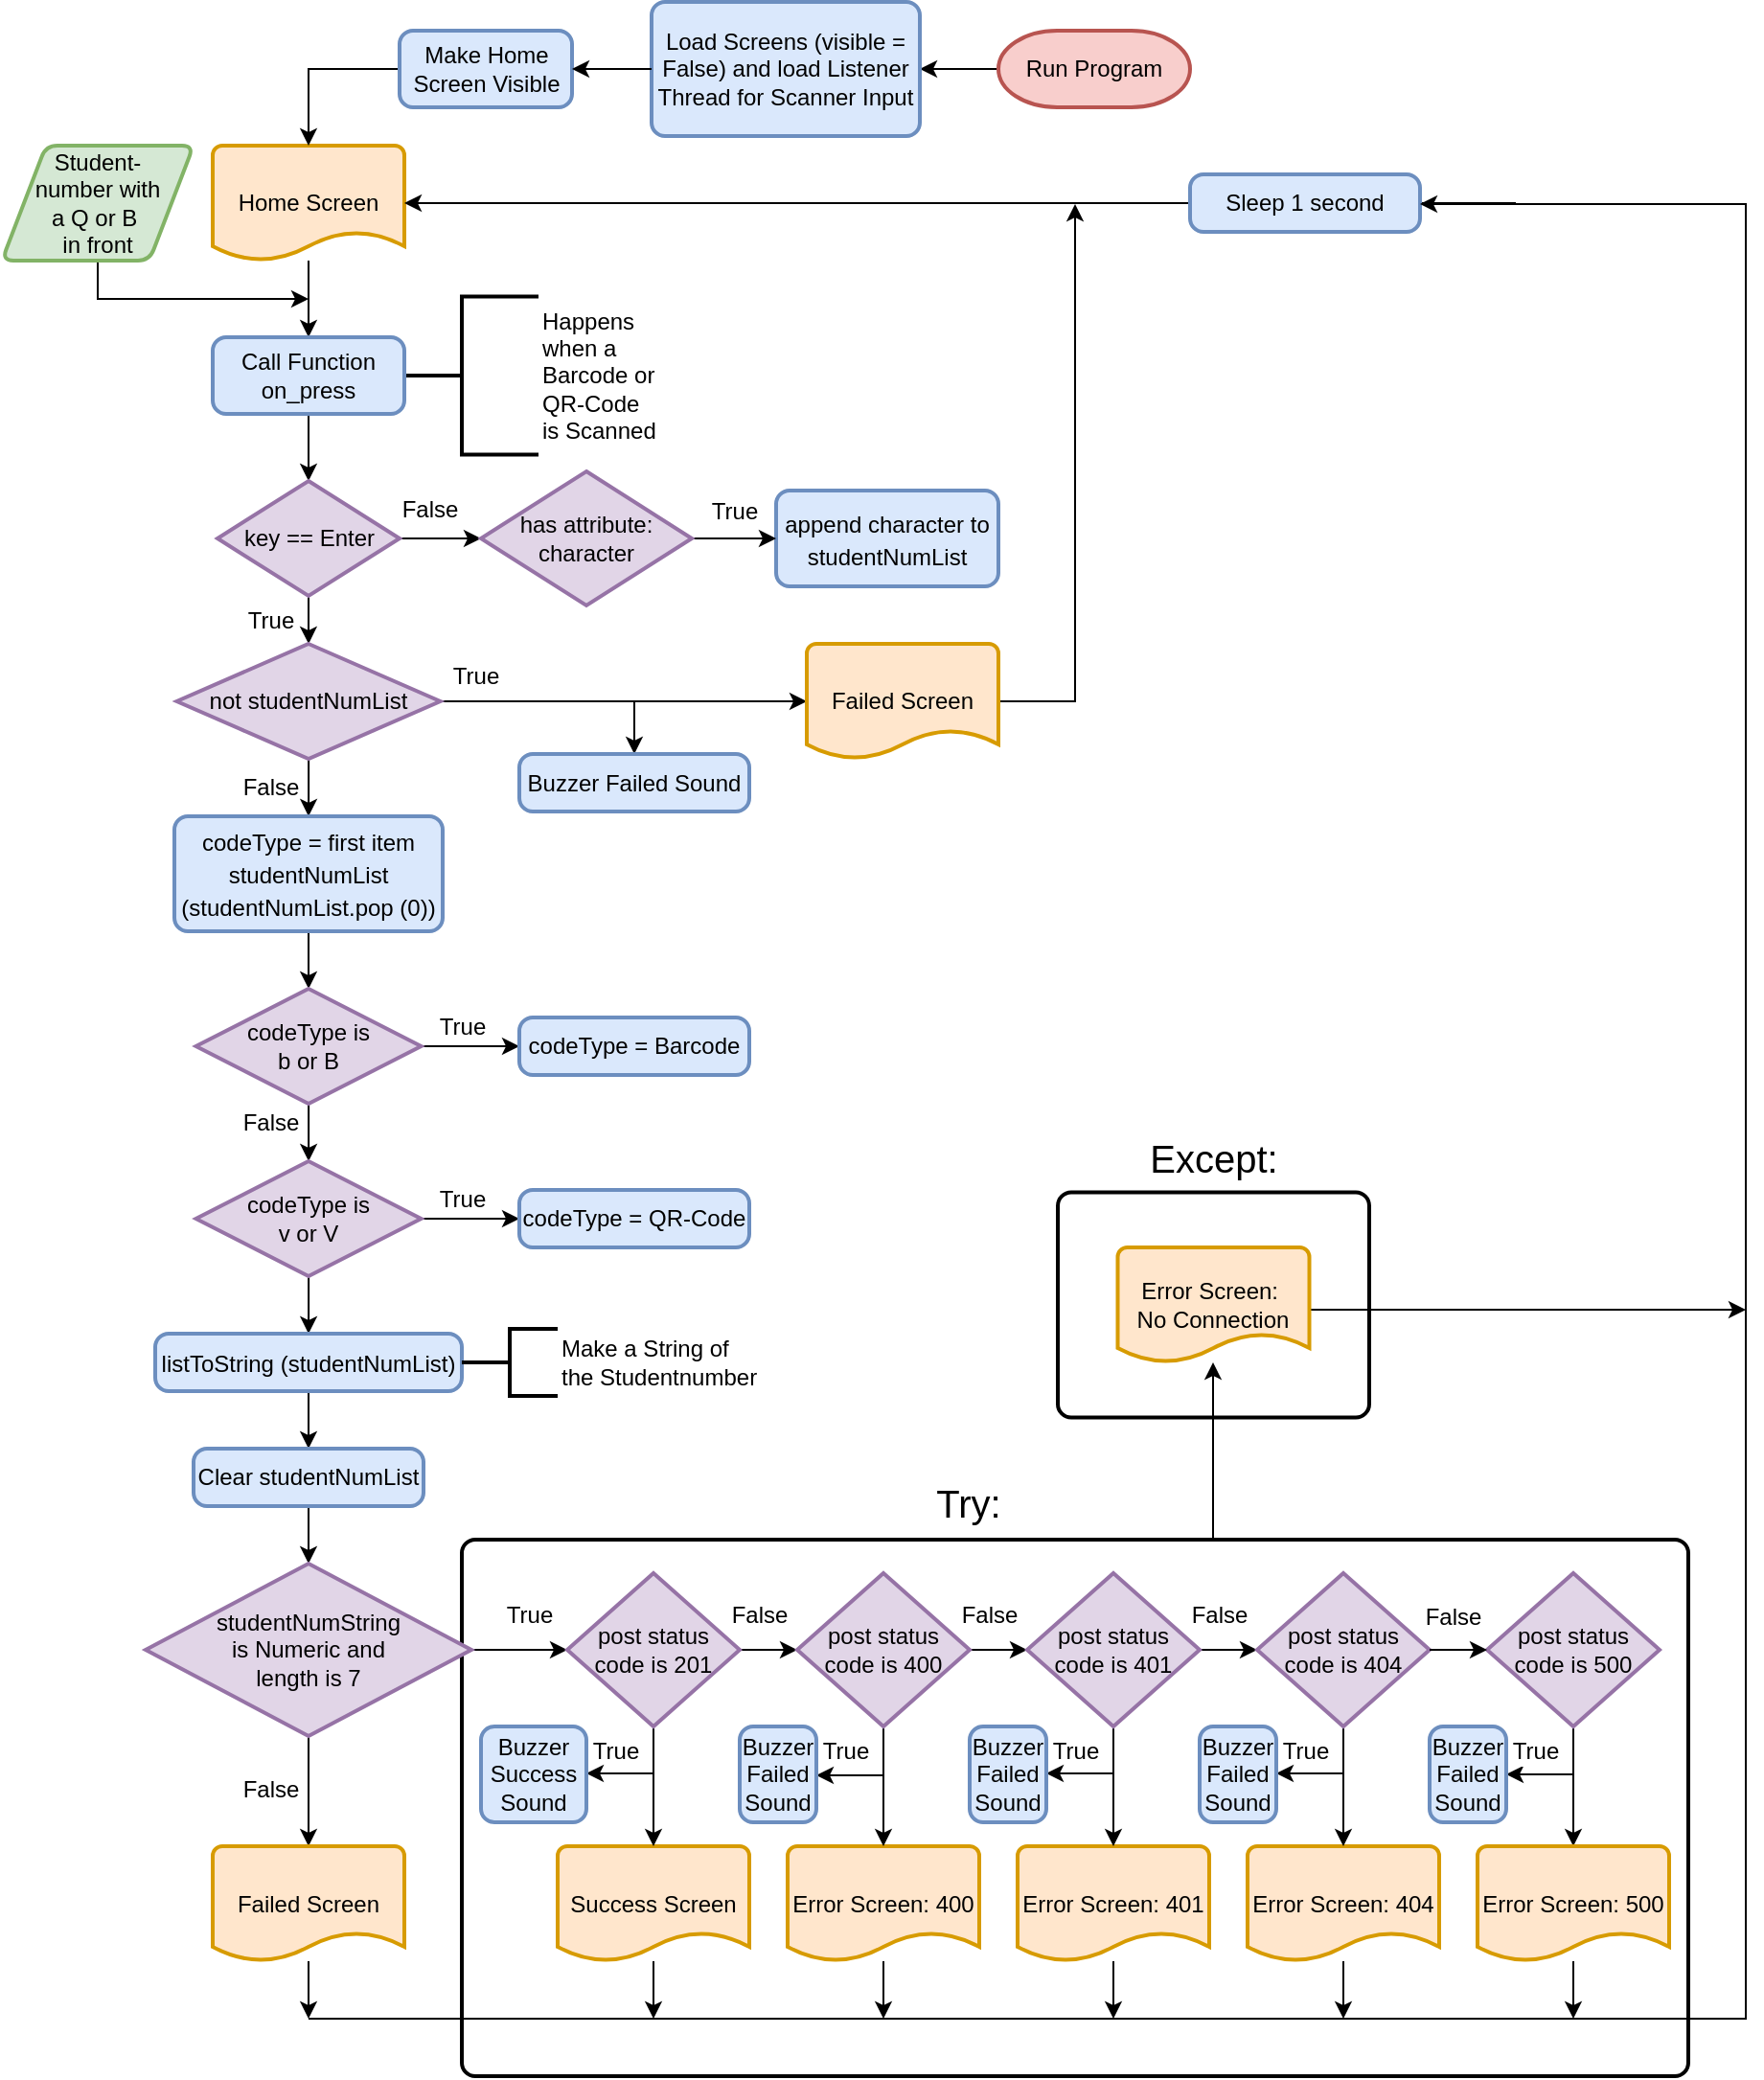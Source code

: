 <mxfile version="16.5.1" type="device"><diagram id="N1cI2-joNMc6ZGiMBjm3" name="Pagina-1"><mxGraphModel dx="1580" dy="1139" grid="1" gridSize="10" guides="1" tooltips="1" connect="1" arrows="1" fold="1" page="1" pageScale="1" pageWidth="1169" pageHeight="1654" math="0" shadow="0"><root><mxCell id="0"/><mxCell id="1" parent="0"/><mxCell id="fT5EHuu-L6J9b3B9mPyw-81" value="" style="rounded=1;whiteSpace=wrap;html=1;absoluteArcSize=1;arcSize=14;strokeWidth=2;fontSize=12;fillColor=none;" parent="1" vertex="1"><mxGeometry x="681" y="907.25" width="162.5" height="117.5" as="geometry"/></mxCell><mxCell id="Zsgoc3ubw_cQJicKwQ_r-2" style="edgeStyle=orthogonalEdgeStyle;rounded=0;orthogonalLoop=1;jettySize=auto;html=1;exitX=0.75;exitY=0;exitDx=0;exitDy=0;" parent="1" source="fT5EHuu-L6J9b3B9mPyw-71" target="fT5EHuu-L6J9b3B9mPyw-3" edge="1"><mxGeometry relative="1" as="geometry"><Array as="points"><mxPoint x="762" y="1088.5"/></Array></mxGeometry></mxCell><mxCell id="fT5EHuu-L6J9b3B9mPyw-71" value="" style="rounded=1;whiteSpace=wrap;html=1;absoluteArcSize=1;arcSize=14;strokeWidth=2;fontSize=12;fillColor=none;" parent="1" vertex="1"><mxGeometry x="370" y="1088.5" width="640" height="280" as="geometry"/></mxCell><mxCell id="jOW_Me48ATXmbtjwgEqr-3" style="edgeStyle=orthogonalEdgeStyle;rounded=0;orthogonalLoop=1;jettySize=auto;html=1;endArrow=classic;endFill=1;" parent="1" source="fT5EHuu-L6J9b3B9mPyw-1" target="fT5EHuu-L6J9b3B9mPyw-11" edge="1"><mxGeometry relative="1" as="geometry"><mxPoint x="290" y="471" as="targetPoint"/><mxPoint x="290" y="401" as="sourcePoint"/></mxGeometry></mxCell><mxCell id="jOW_Me48ATXmbtjwgEqr-31" value="" style="edgeStyle=orthogonalEdgeStyle;rounded=0;orthogonalLoop=1;jettySize=auto;html=1;endArrow=classic;endFill=1;" parent="1" source="bBge3zKeb-TwX8aoxhfp-1" target="bBge3zKeb-TwX8aoxhfp-2" edge="1"><mxGeometry relative="1" as="geometry"><mxPoint x="559" y="321" as="sourcePoint"/><mxPoint x="500" y="321" as="targetPoint"/><Array as="points"/></mxGeometry></mxCell><mxCell id="bBge3zKeb-TwX8aoxhfp-1" value="&lt;span&gt;Run Program&lt;/span&gt;" style="strokeWidth=2;html=1;shape=mxgraph.flowchart.terminator;whiteSpace=wrap;fillColor=#f8cecc;strokeColor=#b85450;" parent="1" vertex="1"><mxGeometry x="650" y="301" width="100" height="40" as="geometry"/></mxCell><mxCell id="bBge3zKeb-TwX8aoxhfp-2" value="&lt;span&gt;Load Screens (visible = False) and load Listener Thread for Scanner Input&lt;/span&gt;" style="rounded=1;whiteSpace=wrap;html=1;absoluteArcSize=1;arcSize=14;strokeWidth=2;fillColor=#dae8fc;strokeColor=#6c8ebf;" parent="1" vertex="1"><mxGeometry x="469" y="286" width="140" height="70" as="geometry"/></mxCell><mxCell id="fT5EHuu-L6J9b3B9mPyw-1" value="&lt;span&gt;Home Screen&lt;/span&gt;" style="strokeWidth=2;html=1;shape=mxgraph.flowchart.document2;whiteSpace=wrap;size=0.25;fillColor=#ffe6cc;strokeColor=#d79b00;" parent="1" vertex="1"><mxGeometry x="240" y="361" width="100" height="60" as="geometry"/></mxCell><mxCell id="fT5EHuu-L6J9b3B9mPyw-67" style="edgeStyle=orthogonalEdgeStyle;rounded=0;orthogonalLoop=1;jettySize=auto;html=1;fontSize=12;endArrow=classic;endFill=1;" parent="1" source="fT5EHuu-L6J9b3B9mPyw-2" edge="1"><mxGeometry relative="1" as="geometry"><mxPoint x="470" y="1338.5" as="targetPoint"/></mxGeometry></mxCell><mxCell id="fT5EHuu-L6J9b3B9mPyw-2" value="Success Screen" style="strokeWidth=2;html=1;shape=mxgraph.flowchart.document2;whiteSpace=wrap;size=0.25;fillColor=#ffe6cc;strokeColor=#d79b00;" parent="1" vertex="1"><mxGeometry x="420" y="1248.5" width="100" height="60" as="geometry"/></mxCell><mxCell id="fT5EHuu-L6J9b3B9mPyw-83" style="edgeStyle=orthogonalEdgeStyle;rounded=0;orthogonalLoop=1;jettySize=auto;html=1;fontSize=20;endArrow=classic;endFill=1;" parent="1" source="fT5EHuu-L6J9b3B9mPyw-3" edge="1"><mxGeometry relative="1" as="geometry"><mxPoint x="1040" y="968.5" as="targetPoint"/><Array as="points"><mxPoint x="890" y="968.5"/><mxPoint x="890" y="968.5"/></Array></mxGeometry></mxCell><mxCell id="fT5EHuu-L6J9b3B9mPyw-3" value="&lt;span&gt;Error Screen:&amp;nbsp;&lt;/span&gt;&lt;br&gt;&lt;span&gt;No Connection&lt;/span&gt;" style="strokeWidth=2;html=1;shape=mxgraph.flowchart.document2;whiteSpace=wrap;size=0.25;fillColor=#ffe6cc;strokeColor=#d79b00;" parent="1" vertex="1"><mxGeometry x="712.25" y="936" width="100" height="60" as="geometry"/></mxCell><mxCell id="fT5EHuu-L6J9b3B9mPyw-68" style="edgeStyle=orthogonalEdgeStyle;rounded=0;orthogonalLoop=1;jettySize=auto;html=1;fontSize=12;endArrow=classic;endFill=1;" parent="1" source="fT5EHuu-L6J9b3B9mPyw-5" edge="1"><mxGeometry relative="1" as="geometry"><mxPoint x="590" y="1338.5" as="targetPoint"/></mxGeometry></mxCell><mxCell id="fT5EHuu-L6J9b3B9mPyw-5" value="&lt;span&gt;Error Screen: 400&lt;/span&gt;" style="strokeWidth=2;html=1;shape=mxgraph.flowchart.document2;whiteSpace=wrap;size=0.25;fillColor=#ffe6cc;strokeColor=#d79b00;" parent="1" vertex="1"><mxGeometry x="540" y="1248.5" width="100" height="60" as="geometry"/></mxCell><mxCell id="fT5EHuu-L6J9b3B9mPyw-69" style="edgeStyle=orthogonalEdgeStyle;rounded=0;orthogonalLoop=1;jettySize=auto;html=1;fontSize=12;endArrow=classic;endFill=1;" parent="1" source="fT5EHuu-L6J9b3B9mPyw-6" edge="1"><mxGeometry relative="1" as="geometry"><mxPoint x="710" y="1338.5" as="targetPoint"/></mxGeometry></mxCell><mxCell id="fT5EHuu-L6J9b3B9mPyw-6" value="&lt;span&gt;Error Screen: 401&lt;/span&gt;" style="strokeWidth=2;html=1;shape=mxgraph.flowchart.document2;whiteSpace=wrap;size=0.25;fillColor=#ffe6cc;strokeColor=#d79b00;" parent="1" vertex="1"><mxGeometry x="660" y="1248.5" width="100" height="60" as="geometry"/></mxCell><mxCell id="fT5EHuu-L6J9b3B9mPyw-70" style="edgeStyle=orthogonalEdgeStyle;rounded=0;orthogonalLoop=1;jettySize=auto;html=1;fontSize=12;endArrow=classic;endFill=1;" parent="1" source="fT5EHuu-L6J9b3B9mPyw-7" edge="1"><mxGeometry relative="1" as="geometry"><mxPoint x="830" y="1338.5" as="targetPoint"/></mxGeometry></mxCell><mxCell id="fT5EHuu-L6J9b3B9mPyw-7" value="&lt;span&gt;Error Screen: 404&lt;/span&gt;" style="strokeWidth=2;html=1;shape=mxgraph.flowchart.document2;whiteSpace=wrap;size=0.25;fillColor=#ffe6cc;strokeColor=#d79b00;" parent="1" vertex="1"><mxGeometry x="780" y="1248.5" width="100" height="60" as="geometry"/></mxCell><mxCell id="fT5EHuu-L6J9b3B9mPyw-15" style="edgeStyle=orthogonalEdgeStyle;rounded=0;orthogonalLoop=1;jettySize=auto;html=1;endArrow=classic;endFill=1;" parent="1" source="fT5EHuu-L6J9b3B9mPyw-8" edge="1"><mxGeometry relative="1" as="geometry"><mxPoint x="290" y="441" as="targetPoint"/><Array as="points"><mxPoint x="180" y="441"/></Array></mxGeometry></mxCell><mxCell id="fT5EHuu-L6J9b3B9mPyw-8" value="Student-&lt;br&gt;number with&lt;br&gt;a Q or B&amp;nbsp;&lt;br&gt;in front" style="shape=parallelogram;html=1;strokeWidth=2;perimeter=parallelogramPerimeter;whiteSpace=wrap;rounded=1;arcSize=12;size=0.23;fillColor=#d5e8d4;strokeColor=#82b366;" parent="1" vertex="1"><mxGeometry x="130" y="361" width="100" height="60" as="geometry"/></mxCell><mxCell id="fT5EHuu-L6J9b3B9mPyw-9" value="&lt;span style=&quot;text-align: center&quot;&gt;Happens&lt;br&gt;when a &lt;br&gt;Barcode or&lt;br&gt;QR-Code&lt;br&gt;is Scanned&lt;/span&gt;" style="strokeWidth=2;html=1;shape=mxgraph.flowchart.annotation_2;align=left;labelPosition=right;pointerEvents=1;" parent="1" vertex="1"><mxGeometry x="330" y="439.75" width="80" height="82.5" as="geometry"/></mxCell><mxCell id="fT5EHuu-L6J9b3B9mPyw-16" style="edgeStyle=orthogonalEdgeStyle;rounded=0;orthogonalLoop=1;jettySize=auto;html=1;endArrow=classic;endFill=1;" parent="1" source="fT5EHuu-L6J9b3B9mPyw-11" target="fT5EHuu-L6J9b3B9mPyw-17" edge="1"><mxGeometry relative="1" as="geometry"><mxPoint x="290" y="551" as="targetPoint"/></mxGeometry></mxCell><mxCell id="fT5EHuu-L6J9b3B9mPyw-11" value="Call Function on_press" style="rounded=1;whiteSpace=wrap;html=1;absoluteArcSize=1;arcSize=14;strokeWidth=2;fillColor=#dae8fc;strokeColor=#6c8ebf;" parent="1" vertex="1"><mxGeometry x="240" y="461" width="100" height="40" as="geometry"/></mxCell><mxCell id="fT5EHuu-L6J9b3B9mPyw-19" value="&lt;font style=&quot;font-size: 12px&quot;&gt;True&lt;/font&gt;" style="edgeStyle=orthogonalEdgeStyle;rounded=0;orthogonalLoop=1;jettySize=auto;html=1;endArrow=classic;endFill=1;" parent="1" source="fT5EHuu-L6J9b3B9mPyw-17" target="fT5EHuu-L6J9b3B9mPyw-18" edge="1"><mxGeometry x="-0.002" y="-20" relative="1" as="geometry"><mxPoint as="offset"/></mxGeometry></mxCell><mxCell id="fT5EHuu-L6J9b3B9mPyw-22" value="&lt;font style=&quot;font-size: 12px&quot;&gt;False&lt;/font&gt;" style="edgeStyle=orthogonalEdgeStyle;rounded=0;orthogonalLoop=1;jettySize=auto;html=1;fontSize=12;endArrow=classic;endFill=1;" parent="1" source="fT5EHuu-L6J9b3B9mPyw-17" target="fT5EHuu-L6J9b3B9mPyw-21" edge="1"><mxGeometry x="-0.28" y="15" relative="1" as="geometry"><mxPoint as="offset"/></mxGeometry></mxCell><mxCell id="fT5EHuu-L6J9b3B9mPyw-17" value="key == Enter" style="strokeWidth=2;html=1;shape=mxgraph.flowchart.decision;whiteSpace=wrap;fillColor=#e1d5e7;strokeColor=#9673a6;" parent="1" vertex="1"><mxGeometry x="242.5" y="536" width="95" height="60" as="geometry"/></mxCell><mxCell id="fT5EHuu-L6J9b3B9mPyw-25" value="False" style="edgeStyle=orthogonalEdgeStyle;rounded=0;orthogonalLoop=1;jettySize=auto;html=1;fontSize=12;endArrow=classic;endFill=1;" parent="1" source="fT5EHuu-L6J9b3B9mPyw-18" target="fT5EHuu-L6J9b3B9mPyw-24" edge="1"><mxGeometry x="0.002" y="-20" relative="1" as="geometry"><mxPoint as="offset"/></mxGeometry></mxCell><mxCell id="fT5EHuu-L6J9b3B9mPyw-26" value="True" style="edgeStyle=orthogonalEdgeStyle;rounded=0;orthogonalLoop=1;jettySize=auto;html=1;fontSize=12;endArrow=classic;endFill=1;" parent="1" source="fT5EHuu-L6J9b3B9mPyw-18" target="fT5EHuu-L6J9b3B9mPyw-27" edge="1"><mxGeometry x="-0.808" y="13" relative="1" as="geometry"><mxPoint x="400" y="651" as="targetPoint"/><mxPoint as="offset"/></mxGeometry></mxCell><mxCell id="SgcJkm-Y_cSU_zml7dMr-24" style="edgeStyle=orthogonalEdgeStyle;rounded=0;orthogonalLoop=1;jettySize=auto;html=1;endArrow=classic;endFill=1;" parent="1" source="fT5EHuu-L6J9b3B9mPyw-18" target="SgcJkm-Y_cSU_zml7dMr-1" edge="1"><mxGeometry relative="1" as="geometry"><Array as="points"><mxPoint x="460" y="650.5"/></Array></mxGeometry></mxCell><mxCell id="fT5EHuu-L6J9b3B9mPyw-18" value="not studentNumList" style="strokeWidth=2;html=1;shape=mxgraph.flowchart.decision;whiteSpace=wrap;fillColor=#e1d5e7;strokeColor=#9673a6;" parent="1" vertex="1"><mxGeometry x="221.25" y="621" width="137.5" height="60" as="geometry"/></mxCell><mxCell id="fT5EHuu-L6J9b3B9mPyw-20" value="&lt;font style=&quot;font-size: 12px&quot;&gt;append character to studentNumList&lt;/font&gt;" style="rounded=1;whiteSpace=wrap;html=1;absoluteArcSize=1;arcSize=14;strokeWidth=2;fontSize=14;fillColor=#dae8fc;strokeColor=#6c8ebf;" parent="1" vertex="1"><mxGeometry x="534" y="541" width="116" height="50" as="geometry"/></mxCell><mxCell id="fT5EHuu-L6J9b3B9mPyw-23" value="&lt;font style=&quot;font-size: 12px&quot;&gt;True&lt;/font&gt;" style="edgeStyle=orthogonalEdgeStyle;rounded=0;orthogonalLoop=1;jettySize=auto;html=1;fontSize=14;endArrow=classic;endFill=1;" parent="1" source="fT5EHuu-L6J9b3B9mPyw-21" target="fT5EHuu-L6J9b3B9mPyw-20" edge="1"><mxGeometry y="15" relative="1" as="geometry"><mxPoint as="offset"/></mxGeometry></mxCell><mxCell id="fT5EHuu-L6J9b3B9mPyw-21" value="has attribute:&lt;br&gt;character" style="strokeWidth=2;html=1;shape=mxgraph.flowchart.decision;whiteSpace=wrap;fillColor=#e1d5e7;strokeColor=#9673a6;" parent="1" vertex="1"><mxGeometry x="380" y="531" width="110" height="70" as="geometry"/></mxCell><mxCell id="fT5EHuu-L6J9b3B9mPyw-32" style="edgeStyle=orthogonalEdgeStyle;rounded=0;orthogonalLoop=1;jettySize=auto;html=1;fontSize=12;endArrow=classic;endFill=1;" parent="1" source="fT5EHuu-L6J9b3B9mPyw-24" target="fT5EHuu-L6J9b3B9mPyw-31" edge="1"><mxGeometry relative="1" as="geometry"/></mxCell><mxCell id="fT5EHuu-L6J9b3B9mPyw-24" value="&lt;font style=&quot;font-size: 12px&quot;&gt;codeType = first item studentNumList &lt;br&gt;(studentNumList.pop (0))&lt;/font&gt;" style="rounded=1;whiteSpace=wrap;html=1;absoluteArcSize=1;arcSize=14;strokeWidth=2;fontSize=14;fillColor=#dae8fc;strokeColor=#6c8ebf;" parent="1" vertex="1"><mxGeometry x="220" y="711" width="140" height="60" as="geometry"/></mxCell><mxCell id="fT5EHuu-L6J9b3B9mPyw-50" style="edgeStyle=orthogonalEdgeStyle;rounded=0;orthogonalLoop=1;jettySize=auto;html=1;fontSize=12;endArrow=classic;endFill=1;" parent="1" source="fT5EHuu-L6J9b3B9mPyw-27" edge="1"><mxGeometry relative="1" as="geometry"><mxPoint x="690" y="391.5" as="targetPoint"/><Array as="points"><mxPoint x="690" y="650.5"/><mxPoint x="690" y="391.5"/></Array></mxGeometry></mxCell><mxCell id="fT5EHuu-L6J9b3B9mPyw-27" value="Failed Screen" style="strokeWidth=2;html=1;shape=mxgraph.flowchart.document2;whiteSpace=wrap;size=0.25;fillColor=#ffe6cc;strokeColor=#d79b00;" parent="1" vertex="1"><mxGeometry x="550" y="621" width="100" height="60" as="geometry"/></mxCell><mxCell id="fT5EHuu-L6J9b3B9mPyw-30" style="edgeStyle=orthogonalEdgeStyle;rounded=0;orthogonalLoop=1;jettySize=auto;html=1;exitX=0.5;exitY=1;exitDx=0;exitDy=0;fontSize=12;endArrow=classic;endFill=1;" parent="1" source="fT5EHuu-L6J9b3B9mPyw-8" target="fT5EHuu-L6J9b3B9mPyw-8" edge="1"><mxGeometry relative="1" as="geometry"/></mxCell><mxCell id="fT5EHuu-L6J9b3B9mPyw-36" value="False" style="edgeStyle=orthogonalEdgeStyle;rounded=0;orthogonalLoop=1;jettySize=auto;html=1;fontSize=12;endArrow=classic;endFill=1;" parent="1" source="fT5EHuu-L6J9b3B9mPyw-31" target="fT5EHuu-L6J9b3B9mPyw-35" edge="1"><mxGeometry x="0.2" y="-20" relative="1" as="geometry"><mxPoint as="offset"/></mxGeometry></mxCell><mxCell id="fT5EHuu-L6J9b3B9mPyw-39" value="True" style="edgeStyle=orthogonalEdgeStyle;rounded=0;orthogonalLoop=1;jettySize=auto;html=1;fontSize=12;endArrow=classic;endFill=1;" parent="1" source="fT5EHuu-L6J9b3B9mPyw-31" target="fT5EHuu-L6J9b3B9mPyw-33" edge="1"><mxGeometry x="-0.171" y="10" relative="1" as="geometry"><mxPoint as="offset"/></mxGeometry></mxCell><mxCell id="fT5EHuu-L6J9b3B9mPyw-31" value="codeType is &lt;br&gt;b or B" style="strokeWidth=2;html=1;shape=mxgraph.flowchart.decision;whiteSpace=wrap;fillColor=#e1d5e7;strokeColor=#9673a6;" parent="1" vertex="1"><mxGeometry x="231.25" y="801" width="117.5" height="60" as="geometry"/></mxCell><mxCell id="fT5EHuu-L6J9b3B9mPyw-33" value="codeType = Barcode" style="rounded=1;whiteSpace=wrap;html=1;absoluteArcSize=1;arcSize=14;strokeWidth=2;fontSize=12;fillColor=#dae8fc;strokeColor=#6c8ebf;" parent="1" vertex="1"><mxGeometry x="400" y="816" width="120" height="30" as="geometry"/></mxCell><mxCell id="fT5EHuu-L6J9b3B9mPyw-38" value="True" style="edgeStyle=orthogonalEdgeStyle;rounded=0;orthogonalLoop=1;jettySize=auto;html=1;fontSize=12;endArrow=classic;endFill=1;" parent="1" source="fT5EHuu-L6J9b3B9mPyw-35" target="fT5EHuu-L6J9b3B9mPyw-37" edge="1"><mxGeometry x="-0.171" y="10" relative="1" as="geometry"><mxPoint as="offset"/></mxGeometry></mxCell><mxCell id="fT5EHuu-L6J9b3B9mPyw-40" style="edgeStyle=orthogonalEdgeStyle;rounded=0;orthogonalLoop=1;jettySize=auto;html=1;fontSize=12;endArrow=classic;endFill=1;" parent="1" source="fT5EHuu-L6J9b3B9mPyw-35" target="fT5EHuu-L6J9b3B9mPyw-41" edge="1"><mxGeometry relative="1" as="geometry"><mxPoint x="290" y="1001" as="targetPoint"/></mxGeometry></mxCell><mxCell id="fT5EHuu-L6J9b3B9mPyw-35" value="codeType is &lt;br&gt;v or V" style="strokeWidth=2;html=1;shape=mxgraph.flowchart.decision;whiteSpace=wrap;fillColor=#e1d5e7;strokeColor=#9673a6;" parent="1" vertex="1"><mxGeometry x="231.25" y="891" width="117.5" height="60" as="geometry"/></mxCell><mxCell id="fT5EHuu-L6J9b3B9mPyw-37" value="codeType = QR-Code" style="rounded=1;whiteSpace=wrap;html=1;absoluteArcSize=1;arcSize=14;strokeWidth=2;fontSize=12;fillColor=#dae8fc;strokeColor=#6c8ebf;" parent="1" vertex="1"><mxGeometry x="400" y="906" width="120" height="30" as="geometry"/></mxCell><mxCell id="fT5EHuu-L6J9b3B9mPyw-45" style="edgeStyle=orthogonalEdgeStyle;rounded=0;orthogonalLoop=1;jettySize=auto;html=1;fontSize=12;endArrow=classic;endFill=1;" parent="1" source="fT5EHuu-L6J9b3B9mPyw-41" target="fT5EHuu-L6J9b3B9mPyw-44" edge="1"><mxGeometry relative="1" as="geometry"/></mxCell><mxCell id="fT5EHuu-L6J9b3B9mPyw-41" value="&lt;span style=&quot;font-size: 12px&quot;&gt;listToString (studentNumList)&lt;br&gt;&lt;/span&gt;" style="rounded=1;whiteSpace=wrap;html=1;absoluteArcSize=1;arcSize=14;strokeWidth=2;fontSize=14;fillColor=#dae8fc;strokeColor=#6c8ebf;" parent="1" vertex="1"><mxGeometry x="210" y="981" width="160" height="30" as="geometry"/></mxCell><mxCell id="fT5EHuu-L6J9b3B9mPyw-49" style="edgeStyle=orthogonalEdgeStyle;rounded=0;orthogonalLoop=1;jettySize=auto;html=1;fontSize=12;endArrow=classic;endFill=1;" parent="1" source="fT5EHuu-L6J9b3B9mPyw-44" target="fT5EHuu-L6J9b3B9mPyw-48" edge="1"><mxGeometry relative="1" as="geometry"/></mxCell><mxCell id="fT5EHuu-L6J9b3B9mPyw-44" value="Clear studentNumList" style="rounded=1;whiteSpace=wrap;html=1;absoluteArcSize=1;arcSize=14;strokeWidth=2;fontSize=12;fillColor=#dae8fc;strokeColor=#6c8ebf;" parent="1" vertex="1"><mxGeometry x="230" y="1041" width="120" height="30" as="geometry"/></mxCell><mxCell id="fT5EHuu-L6J9b3B9mPyw-46" value="Make a String&amp;nbsp;of &lt;br&gt;the Studentnumber" style="strokeWidth=2;html=1;shape=mxgraph.flowchart.annotation_2;align=left;labelPosition=right;pointerEvents=1;fontSize=12;" parent="1" vertex="1"><mxGeometry x="370" y="978.5" width="50" height="35" as="geometry"/></mxCell><mxCell id="fT5EHuu-L6J9b3B9mPyw-52" value="False" style="edgeStyle=orthogonalEdgeStyle;rounded=0;orthogonalLoop=1;jettySize=auto;html=1;fontSize=12;endArrow=classic;endFill=1;" parent="1" source="fT5EHuu-L6J9b3B9mPyw-48" target="fT5EHuu-L6J9b3B9mPyw-51" edge="1"><mxGeometry x="-0.043" y="-20" relative="1" as="geometry"><mxPoint as="offset"/></mxGeometry></mxCell><mxCell id="fT5EHuu-L6J9b3B9mPyw-55" value="True" style="edgeStyle=orthogonalEdgeStyle;rounded=0;orthogonalLoop=1;jettySize=auto;html=1;fontSize=12;endArrow=classic;endFill=1;" parent="1" source="fT5EHuu-L6J9b3B9mPyw-48" target="fT5EHuu-L6J9b3B9mPyw-54" edge="1"><mxGeometry x="0.183" y="18" relative="1" as="geometry"><mxPoint x="390" y="1146.029" as="sourcePoint"/><mxPoint as="offset"/></mxGeometry></mxCell><mxCell id="fT5EHuu-L6J9b3B9mPyw-48" value="studentNumString &lt;br&gt;is Numeric and &lt;br&gt;length is 7" style="strokeWidth=2;html=1;shape=mxgraph.flowchart.decision;whiteSpace=wrap;fillColor=#e1d5e7;strokeColor=#9673a6;" parent="1" vertex="1"><mxGeometry x="205" y="1101" width="170" height="90" as="geometry"/></mxCell><mxCell id="fT5EHuu-L6J9b3B9mPyw-66" style="edgeStyle=orthogonalEdgeStyle;rounded=0;orthogonalLoop=1;jettySize=auto;html=1;fontSize=12;endArrow=classic;endFill=1;startArrow=none;" parent="1" source="fT5EHuu-L6J9b3B9mPyw-84" target="fT5EHuu-L6J9b3B9mPyw-1" edge="1"><mxGeometry relative="1" as="geometry"><mxPoint x="290" y="1348.5" as="targetPoint"/><mxPoint x="290" y="1338.5" as="sourcePoint"/><Array as="points"><mxPoint x="920" y="390.5"/></Array></mxGeometry></mxCell><mxCell id="fT5EHuu-L6J9b3B9mPyw-73" style="edgeStyle=orthogonalEdgeStyle;rounded=0;orthogonalLoop=1;jettySize=auto;html=1;fontSize=20;endArrow=classic;endFill=1;" parent="1" source="fT5EHuu-L6J9b3B9mPyw-51" edge="1"><mxGeometry relative="1" as="geometry"><mxPoint x="290" y="1338.5" as="targetPoint"/></mxGeometry></mxCell><mxCell id="fT5EHuu-L6J9b3B9mPyw-51" value="Failed Screen" style="strokeWidth=2;html=1;shape=mxgraph.flowchart.document2;whiteSpace=wrap;size=0.25;fillColor=#ffe6cc;strokeColor=#d79b00;" parent="1" vertex="1"><mxGeometry x="240" y="1248.5" width="100" height="60" as="geometry"/></mxCell><mxCell id="fT5EHuu-L6J9b3B9mPyw-59" value="False" style="edgeStyle=orthogonalEdgeStyle;rounded=0;orthogonalLoop=1;jettySize=auto;html=1;fontSize=12;endArrow=classic;endFill=1;" parent="1" source="fT5EHuu-L6J9b3B9mPyw-54" target="fT5EHuu-L6J9b3B9mPyw-56" edge="1"><mxGeometry x="0.2" y="18" relative="1" as="geometry"><mxPoint as="offset"/></mxGeometry></mxCell><mxCell id="fT5EHuu-L6J9b3B9mPyw-62" value="True" style="edgeStyle=orthogonalEdgeStyle;rounded=0;orthogonalLoop=1;jettySize=auto;html=1;fontSize=12;endArrow=classic;endFill=1;" parent="1" source="fT5EHuu-L6J9b3B9mPyw-54" target="fT5EHuu-L6J9b3B9mPyw-2" edge="1"><mxGeometry x="-0.6" y="-20" relative="1" as="geometry"><mxPoint as="offset"/></mxGeometry></mxCell><mxCell id="SgcJkm-Y_cSU_zml7dMr-23" style="edgeStyle=orthogonalEdgeStyle;rounded=0;orthogonalLoop=1;jettySize=auto;html=1;endArrow=classic;endFill=1;" parent="1" source="fT5EHuu-L6J9b3B9mPyw-54" target="SgcJkm-Y_cSU_zml7dMr-21" edge="1"><mxGeometry relative="1" as="geometry"><Array as="points"><mxPoint x="470" y="1210.5"/></Array></mxGeometry></mxCell><mxCell id="fT5EHuu-L6J9b3B9mPyw-54" value="post status &lt;br&gt;code is 201" style="strokeWidth=2;html=1;shape=mxgraph.flowchart.decision;whiteSpace=wrap;fillColor=#e1d5e7;strokeColor=#9673a6;" parent="1" vertex="1"><mxGeometry x="425" y="1106" width="90" height="80" as="geometry"/></mxCell><mxCell id="fT5EHuu-L6J9b3B9mPyw-60" value="False" style="edgeStyle=orthogonalEdgeStyle;rounded=0;orthogonalLoop=1;jettySize=auto;html=1;fontSize=12;endArrow=classic;endFill=1;" parent="1" source="fT5EHuu-L6J9b3B9mPyw-56" target="fT5EHuu-L6J9b3B9mPyw-57" edge="1"><mxGeometry x="0.2" y="18" relative="1" as="geometry"><mxPoint as="offset"/></mxGeometry></mxCell><mxCell id="fT5EHuu-L6J9b3B9mPyw-63" value="True" style="edgeStyle=orthogonalEdgeStyle;rounded=0;orthogonalLoop=1;jettySize=auto;html=1;fontSize=12;endArrow=classic;endFill=1;" parent="1" source="fT5EHuu-L6J9b3B9mPyw-56" target="fT5EHuu-L6J9b3B9mPyw-5" edge="1"><mxGeometry x="-0.6" y="-20" relative="1" as="geometry"><mxPoint as="offset"/></mxGeometry></mxCell><mxCell id="SgcJkm-Y_cSU_zml7dMr-16" style="edgeStyle=orthogonalEdgeStyle;rounded=0;orthogonalLoop=1;jettySize=auto;html=1;endArrow=classic;endFill=1;" parent="1" source="fT5EHuu-L6J9b3B9mPyw-56" target="SgcJkm-Y_cSU_zml7dMr-5" edge="1"><mxGeometry relative="1" as="geometry"><Array as="points"><mxPoint x="590" y="1211.5"/></Array></mxGeometry></mxCell><mxCell id="fT5EHuu-L6J9b3B9mPyw-56" value="post status&lt;br&gt;code is 400" style="strokeWidth=2;html=1;shape=mxgraph.flowchart.decision;whiteSpace=wrap;fillColor=#e1d5e7;strokeColor=#9673a6;" parent="1" vertex="1"><mxGeometry x="545" y="1106" width="90" height="80" as="geometry"/></mxCell><mxCell id="fT5EHuu-L6J9b3B9mPyw-61" value="False" style="edgeStyle=orthogonalEdgeStyle;rounded=0;orthogonalLoop=1;jettySize=auto;html=1;fontSize=12;endArrow=classic;endFill=1;" parent="1" source="fT5EHuu-L6J9b3B9mPyw-57" target="fT5EHuu-L6J9b3B9mPyw-58" edge="1"><mxGeometry x="0.2" y="18" relative="1" as="geometry"><mxPoint as="offset"/></mxGeometry></mxCell><mxCell id="fT5EHuu-L6J9b3B9mPyw-64" value="True" style="edgeStyle=orthogonalEdgeStyle;rounded=0;orthogonalLoop=1;jettySize=auto;html=1;fontSize=12;endArrow=classic;endFill=1;" parent="1" source="fT5EHuu-L6J9b3B9mPyw-57" target="fT5EHuu-L6J9b3B9mPyw-6" edge="1"><mxGeometry x="-0.6" y="-20" relative="1" as="geometry"><mxPoint as="offset"/></mxGeometry></mxCell><mxCell id="SgcJkm-Y_cSU_zml7dMr-18" style="edgeStyle=orthogonalEdgeStyle;rounded=0;orthogonalLoop=1;jettySize=auto;html=1;endArrow=classic;endFill=1;" parent="1" source="fT5EHuu-L6J9b3B9mPyw-57" target="SgcJkm-Y_cSU_zml7dMr-17" edge="1"><mxGeometry relative="1" as="geometry"><Array as="points"><mxPoint x="710" y="1210.5"/></Array></mxGeometry></mxCell><mxCell id="fT5EHuu-L6J9b3B9mPyw-57" value="post status&lt;br&gt;code is 401" style="strokeWidth=2;html=1;shape=mxgraph.flowchart.decision;whiteSpace=wrap;fillColor=#e1d5e7;strokeColor=#9673a6;" parent="1" vertex="1"><mxGeometry x="665" y="1106" width="90" height="80" as="geometry"/></mxCell><mxCell id="fT5EHuu-L6J9b3B9mPyw-65" value="True" style="edgeStyle=orthogonalEdgeStyle;rounded=0;orthogonalLoop=1;jettySize=auto;html=1;fontSize=12;endArrow=classic;endFill=1;" parent="1" source="fT5EHuu-L6J9b3B9mPyw-58" target="fT5EHuu-L6J9b3B9mPyw-7" edge="1"><mxGeometry x="-0.6" y="-20" relative="1" as="geometry"><mxPoint as="offset"/></mxGeometry></mxCell><mxCell id="SgcJkm-Y_cSU_zml7dMr-20" style="edgeStyle=orthogonalEdgeStyle;rounded=0;orthogonalLoop=1;jettySize=auto;html=1;endArrow=classic;endFill=1;" parent="1" source="fT5EHuu-L6J9b3B9mPyw-58" target="SgcJkm-Y_cSU_zml7dMr-19" edge="1"><mxGeometry relative="1" as="geometry"><Array as="points"><mxPoint x="830" y="1210.5"/></Array></mxGeometry></mxCell><mxCell id="fT5EHuu-L6J9b3B9mPyw-58" value="post status&lt;br&gt;code is 404" style="strokeWidth=2;html=1;shape=mxgraph.flowchart.decision;whiteSpace=wrap;fillColor=#e1d5e7;strokeColor=#9673a6;" parent="1" vertex="1"><mxGeometry x="785" y="1106" width="90" height="80" as="geometry"/></mxCell><mxCell id="fT5EHuu-L6J9b3B9mPyw-72" value="&lt;font style=&quot;font-size: 20px&quot;&gt;Try:&lt;/font&gt;" style="text;html=1;align=center;verticalAlign=middle;resizable=0;points=[];autosize=1;strokeColor=none;fillColor=none;fontSize=12;perimeterSpacing=0;strokeWidth=1;" parent="1" vertex="1"><mxGeometry x="609" y="1058.5" width="50" height="20" as="geometry"/></mxCell><mxCell id="fT5EHuu-L6J9b3B9mPyw-76" style="edgeStyle=orthogonalEdgeStyle;rounded=0;orthogonalLoop=1;jettySize=auto;html=1;fontSize=20;endArrow=classic;endFill=1;" parent="1" source="fT5EHuu-L6J9b3B9mPyw-74" target="fT5EHuu-L6J9b3B9mPyw-1" edge="1"><mxGeometry relative="1" as="geometry"><Array as="points"><mxPoint x="290" y="321.5"/></Array></mxGeometry></mxCell><mxCell id="fT5EHuu-L6J9b3B9mPyw-74" value="Make Home &lt;br&gt;Screen Visible" style="rounded=1;whiteSpace=wrap;html=1;absoluteArcSize=1;arcSize=14;strokeWidth=2;fillColor=#dae8fc;strokeColor=#6c8ebf;" parent="1" vertex="1"><mxGeometry x="337.5" y="301" width="90" height="40" as="geometry"/></mxCell><mxCell id="fT5EHuu-L6J9b3B9mPyw-75" value="" style="edgeStyle=orthogonalEdgeStyle;rounded=0;orthogonalLoop=1;jettySize=auto;html=1;startArrow=none;endArrow=classic;endFill=1;" parent="1" source="bBge3zKeb-TwX8aoxhfp-2" target="fT5EHuu-L6J9b3B9mPyw-74" edge="1"><mxGeometry relative="1" as="geometry"><Array as="points"/><mxPoint x="469" y="318.5" as="sourcePoint"/><mxPoint x="290.059" y="361" as="targetPoint"/></mxGeometry></mxCell><mxCell id="fT5EHuu-L6J9b3B9mPyw-82" value="&lt;font style=&quot;font-size: 20px&quot;&gt;Except:&lt;/font&gt;" style="text;html=1;align=center;verticalAlign=middle;resizable=0;points=[];autosize=1;strokeColor=none;fillColor=none;fontSize=12;perimeterSpacing=0;strokeWidth=1;" parent="1" vertex="1"><mxGeometry x="722.25" y="878.5" width="80" height="20" as="geometry"/></mxCell><mxCell id="fT5EHuu-L6J9b3B9mPyw-84" value="Sleep 1 second" style="rounded=1;whiteSpace=wrap;html=1;absoluteArcSize=1;arcSize=14;strokeWidth=2;fontSize=12;fillColor=#dae8fc;strokeColor=#6c8ebf;" parent="1" vertex="1"><mxGeometry x="750" y="376" width="120" height="30" as="geometry"/></mxCell><mxCell id="fT5EHuu-L6J9b3B9mPyw-85" value="" style="edgeStyle=orthogonalEdgeStyle;rounded=0;orthogonalLoop=1;jettySize=auto;html=1;fontSize=12;endArrow=classic;endFill=1;" parent="1" target="fT5EHuu-L6J9b3B9mPyw-84" edge="1"><mxGeometry relative="1" as="geometry"><mxPoint x="340" y="390.5" as="targetPoint"/><mxPoint x="290" y="1338.5" as="sourcePoint"/><Array as="points"><mxPoint x="1040" y="1338.5"/><mxPoint x="1040" y="391.5"/></Array></mxGeometry></mxCell><mxCell id="SgcJkm-Y_cSU_zml7dMr-1" value="Buzzer Failed Sound" style="rounded=1;whiteSpace=wrap;html=1;absoluteArcSize=1;arcSize=14;strokeWidth=2;fontSize=12;fillColor=#dae8fc;strokeColor=#6c8ebf;" parent="1" vertex="1"><mxGeometry x="400" y="678.5" width="120" height="30" as="geometry"/></mxCell><mxCell id="SgcJkm-Y_cSU_zml7dMr-5" value="Buzzer Failed &lt;br&gt;Sound" style="rounded=1;whiteSpace=wrap;html=1;absoluteArcSize=1;arcSize=14;strokeWidth=2;fontSize=12;fillColor=#dae8fc;strokeColor=#6c8ebf;" parent="1" vertex="1"><mxGeometry x="515" y="1186" width="40" height="50" as="geometry"/></mxCell><mxCell id="SgcJkm-Y_cSU_zml7dMr-17" value="Buzzer Failed &lt;br&gt;Sound" style="rounded=1;whiteSpace=wrap;html=1;absoluteArcSize=1;arcSize=14;strokeWidth=2;fontSize=12;fillColor=#dae8fc;strokeColor=#6c8ebf;" parent="1" vertex="1"><mxGeometry x="635" y="1186" width="40" height="50" as="geometry"/></mxCell><mxCell id="SgcJkm-Y_cSU_zml7dMr-19" value="Buzzer Failed &lt;br&gt;Sound" style="rounded=1;whiteSpace=wrap;html=1;absoluteArcSize=1;arcSize=14;strokeWidth=2;fontSize=12;fillColor=#dae8fc;strokeColor=#6c8ebf;" parent="1" vertex="1"><mxGeometry x="755" y="1186" width="40" height="50" as="geometry"/></mxCell><mxCell id="SgcJkm-Y_cSU_zml7dMr-21" value="Buzzer Success&lt;br&gt;Sound" style="rounded=1;whiteSpace=wrap;html=1;absoluteArcSize=1;arcSize=14;strokeWidth=2;fontSize=12;fillColor=#dae8fc;strokeColor=#6c8ebf;" parent="1" vertex="1"><mxGeometry x="380" y="1186" width="55" height="50" as="geometry"/></mxCell><mxCell id="nlMdXMgL3lH7lqz0U3cL-5" style="edgeStyle=orthogonalEdgeStyle;rounded=0;orthogonalLoop=1;jettySize=auto;html=1;" edge="1" parent="1" source="nlMdXMgL3lH7lqz0U3cL-1" target="nlMdXMgL3lH7lqz0U3cL-3"><mxGeometry relative="1" as="geometry"/></mxCell><mxCell id="nlMdXMgL3lH7lqz0U3cL-7" value="&lt;font style=&quot;font-size: 12px&quot;&gt;True&lt;/font&gt;" style="edgeStyle=orthogonalEdgeStyle;rounded=0;orthogonalLoop=1;jettySize=auto;html=1;entryX=1;entryY=0.5;entryDx=0;entryDy=0;" edge="1" parent="1" source="nlMdXMgL3lH7lqz0U3cL-1" target="nlMdXMgL3lH7lqz0U3cL-6"><mxGeometry x="0.5" y="-12" relative="1" as="geometry"><mxPoint as="offset"/></mxGeometry></mxCell><mxCell id="nlMdXMgL3lH7lqz0U3cL-1" value="post status&lt;br&gt;code is 500" style="strokeWidth=2;html=1;shape=mxgraph.flowchart.decision;whiteSpace=wrap;fillColor=#e1d5e7;strokeColor=#9673a6;" vertex="1" parent="1"><mxGeometry x="905" y="1106" width="90" height="80" as="geometry"/></mxCell><mxCell id="nlMdXMgL3lH7lqz0U3cL-2" value="False" style="edgeStyle=orthogonalEdgeStyle;rounded=0;orthogonalLoop=1;jettySize=auto;html=1;fontSize=12;endArrow=classic;endFill=1;" edge="1" parent="1" source="fT5EHuu-L6J9b3B9mPyw-58" target="nlMdXMgL3lH7lqz0U3cL-1"><mxGeometry x="0.273" y="18" relative="1" as="geometry"><mxPoint y="1" as="offset"/><mxPoint x="765" y="1156" as="sourcePoint"/><mxPoint x="795" y="1156" as="targetPoint"/></mxGeometry></mxCell><mxCell id="nlMdXMgL3lH7lqz0U3cL-3" value="&lt;span&gt;Error Screen: 500&lt;/span&gt;" style="strokeWidth=2;html=1;shape=mxgraph.flowchart.document2;whiteSpace=wrap;size=0.25;fillColor=#ffe6cc;strokeColor=#d79b00;" vertex="1" parent="1"><mxGeometry x="900" y="1248.5" width="100" height="60" as="geometry"/></mxCell><mxCell id="nlMdXMgL3lH7lqz0U3cL-4" style="edgeStyle=orthogonalEdgeStyle;rounded=0;orthogonalLoop=1;jettySize=auto;html=1;fontSize=12;endArrow=classic;endFill=1;" edge="1" parent="1" source="nlMdXMgL3lH7lqz0U3cL-3"><mxGeometry relative="1" as="geometry"><mxPoint x="950" y="1338.5" as="targetPoint"/><mxPoint x="840" y="1318.5" as="sourcePoint"/><Array as="points"><mxPoint x="950" y="1328.5"/><mxPoint x="950" y="1328.5"/></Array></mxGeometry></mxCell><mxCell id="nlMdXMgL3lH7lqz0U3cL-6" value="Buzzer Failed &lt;br&gt;Sound" style="rounded=1;whiteSpace=wrap;html=1;absoluteArcSize=1;arcSize=14;strokeWidth=2;fontSize=12;fillColor=#dae8fc;strokeColor=#6c8ebf;" vertex="1" parent="1"><mxGeometry x="875" y="1186" width="40" height="50" as="geometry"/></mxCell></root></mxGraphModel></diagram></mxfile>